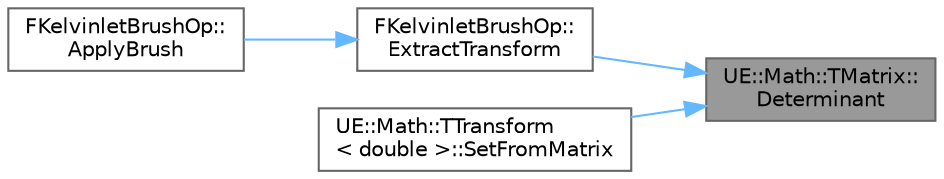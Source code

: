 digraph "UE::Math::TMatrix::Determinant"
{
 // INTERACTIVE_SVG=YES
 // LATEX_PDF_SIZE
  bgcolor="transparent";
  edge [fontname=Helvetica,fontsize=10,labelfontname=Helvetica,labelfontsize=10];
  node [fontname=Helvetica,fontsize=10,shape=box,height=0.2,width=0.4];
  rankdir="RL";
  Node1 [id="Node000001",label="UE::Math::TMatrix::\lDeterminant",height=0.2,width=0.4,color="gray40", fillcolor="grey60", style="filled", fontcolor="black",tooltip=" "];
  Node1 -> Node2 [id="edge1_Node000001_Node000002",dir="back",color="steelblue1",style="solid",tooltip=" "];
  Node2 [id="Node000002",label="FKelvinletBrushOp::\lExtractTransform",height=0.2,width=0.4,color="grey40", fillcolor="white", style="filled",URL="$d1/ded/classFKelvinletBrushOp.html#a4b8ab5d14fc19558ba3664876e5ecaf8",tooltip=" "];
  Node2 -> Node3 [id="edge2_Node000002_Node000003",dir="back",color="steelblue1",style="solid",tooltip=" "];
  Node3 [id="Node000003",label="FKelvinletBrushOp::\lApplyBrush",height=0.2,width=0.4,color="grey40", fillcolor="white", style="filled",URL="$d1/ded/classFKelvinletBrushOp.html#abc5e9ad81970dac9ba886b1ff48bc638",tooltip=" "];
  Node1 -> Node4 [id="edge3_Node000001_Node000004",dir="back",color="steelblue1",style="solid",tooltip=" "];
  Node4 [id="Node000004",label="UE::Math::TTransform\l\< double \>::SetFromMatrix",height=0.2,width=0.4,color="grey40", fillcolor="white", style="filled",URL="$d9/db6/structUE_1_1Math_1_1TTransform.html#a74d1e33887b951a99091e965e0e15275",tooltip=" "];
}

